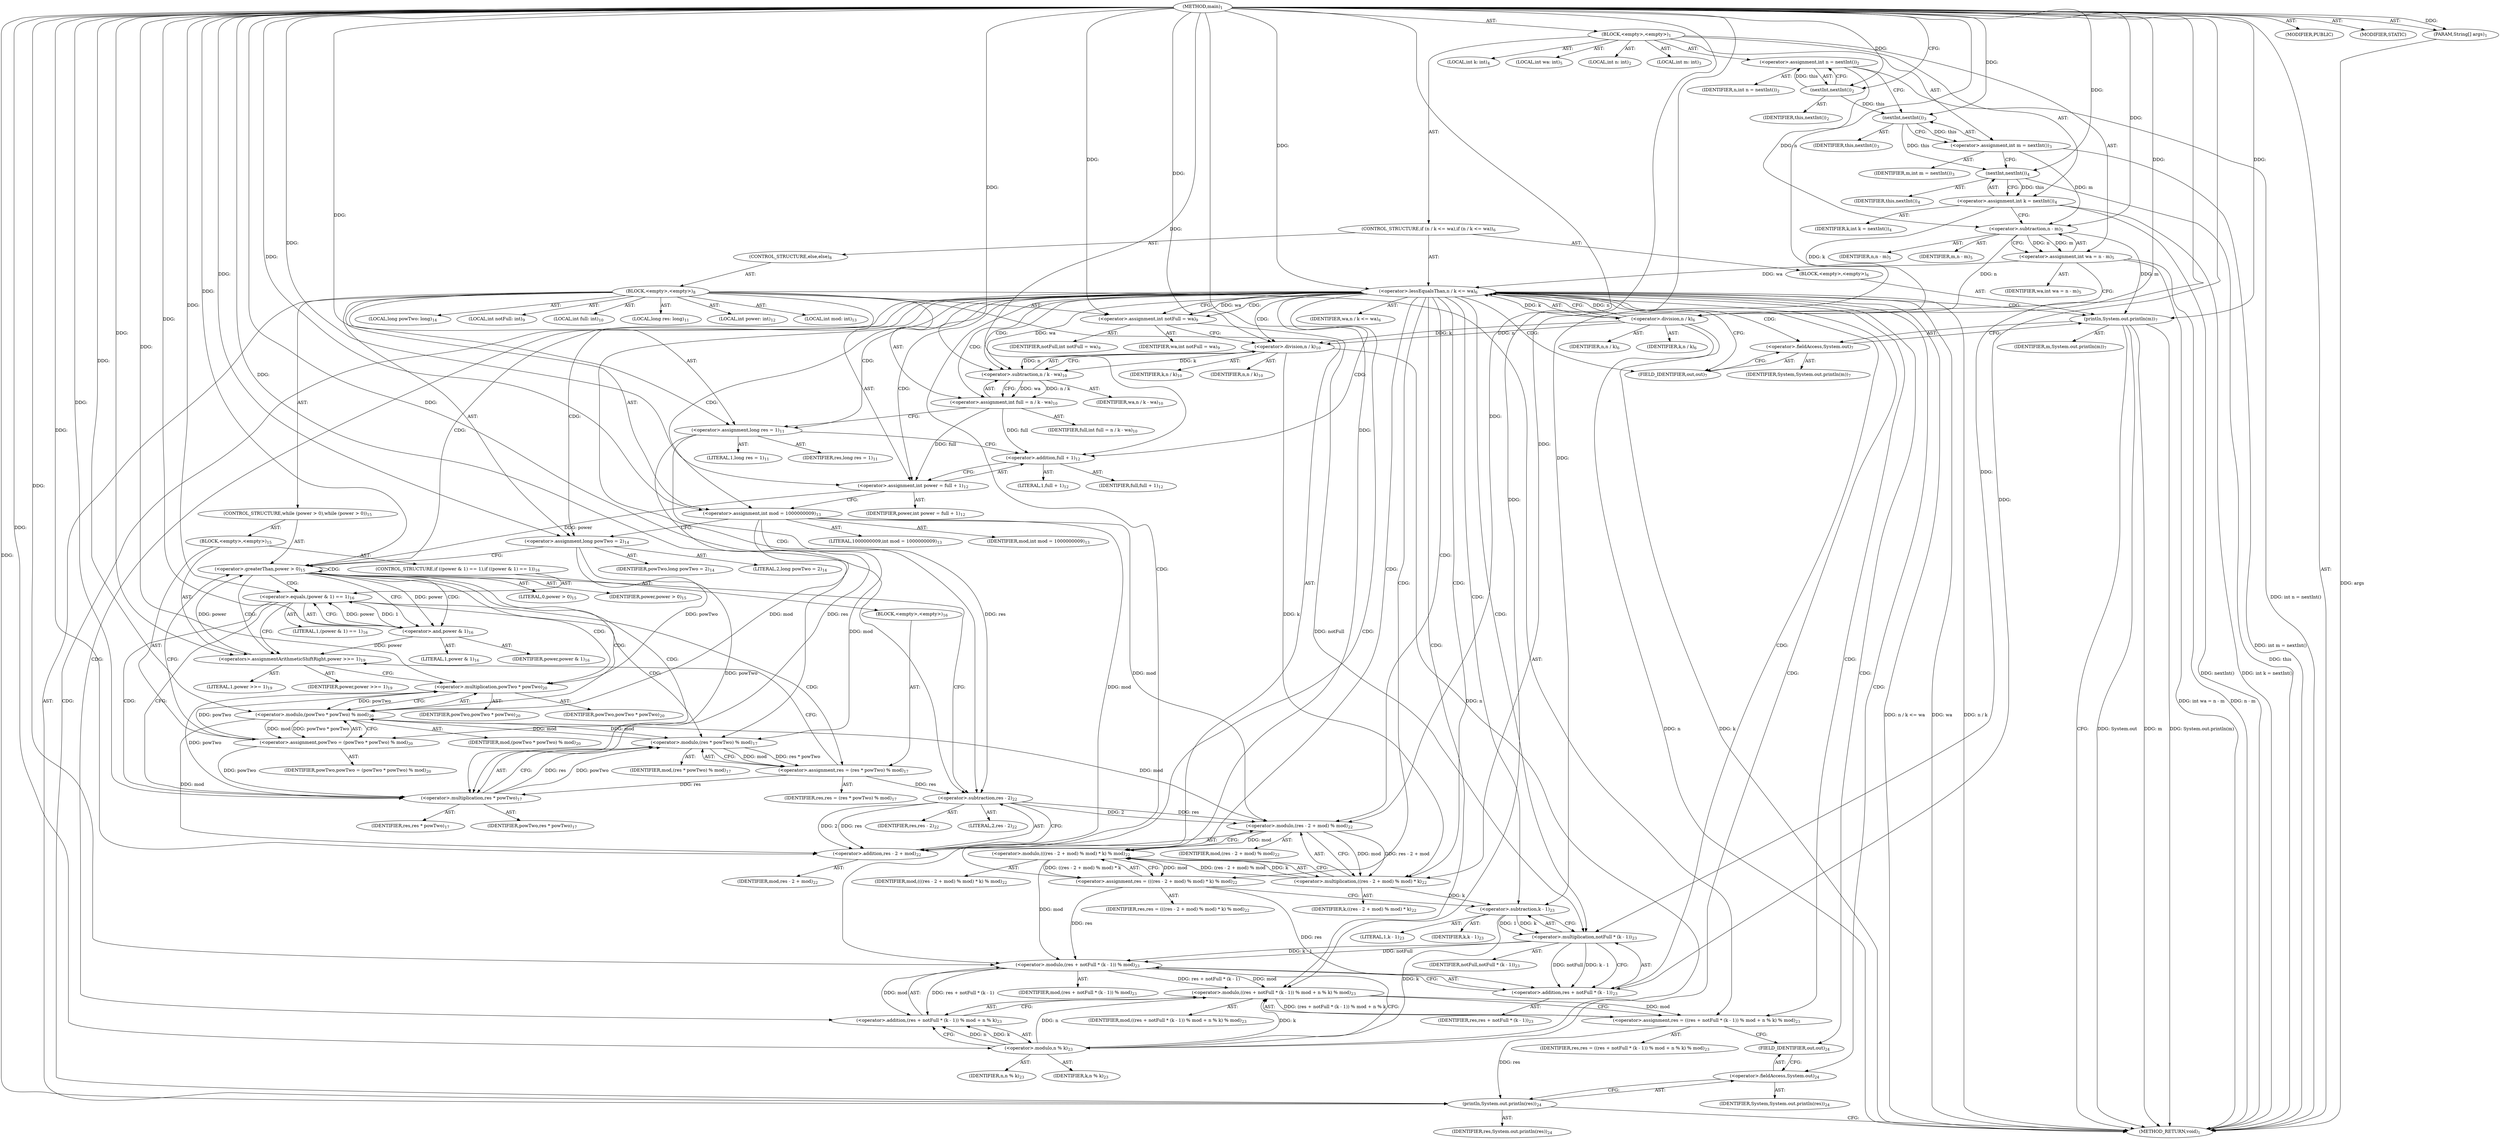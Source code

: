 digraph "main" {  
"17" [label = <(METHOD,main)<SUB>1</SUB>> ]
"18" [label = <(PARAM,String[] args)<SUB>1</SUB>> ]
"19" [label = <(BLOCK,&lt;empty&gt;,&lt;empty&gt;)<SUB>1</SUB>> ]
"20" [label = <(LOCAL,int n: int)<SUB>2</SUB>> ]
"21" [label = <(&lt;operator&gt;.assignment,int n = nextInt())<SUB>2</SUB>> ]
"22" [label = <(IDENTIFIER,n,int n = nextInt())<SUB>2</SUB>> ]
"23" [label = <(nextInt,nextInt())<SUB>2</SUB>> ]
"24" [label = <(IDENTIFIER,this,nextInt())<SUB>2</SUB>> ]
"25" [label = <(LOCAL,int m: int)<SUB>3</SUB>> ]
"26" [label = <(&lt;operator&gt;.assignment,int m = nextInt())<SUB>3</SUB>> ]
"27" [label = <(IDENTIFIER,m,int m = nextInt())<SUB>3</SUB>> ]
"28" [label = <(nextInt,nextInt())<SUB>3</SUB>> ]
"29" [label = <(IDENTIFIER,this,nextInt())<SUB>3</SUB>> ]
"30" [label = <(LOCAL,int k: int)<SUB>4</SUB>> ]
"31" [label = <(&lt;operator&gt;.assignment,int k = nextInt())<SUB>4</SUB>> ]
"32" [label = <(IDENTIFIER,k,int k = nextInt())<SUB>4</SUB>> ]
"33" [label = <(nextInt,nextInt())<SUB>4</SUB>> ]
"34" [label = <(IDENTIFIER,this,nextInt())<SUB>4</SUB>> ]
"35" [label = <(LOCAL,int wa: int)<SUB>5</SUB>> ]
"36" [label = <(&lt;operator&gt;.assignment,int wa = n - m)<SUB>5</SUB>> ]
"37" [label = <(IDENTIFIER,wa,int wa = n - m)<SUB>5</SUB>> ]
"38" [label = <(&lt;operator&gt;.subtraction,n - m)<SUB>5</SUB>> ]
"39" [label = <(IDENTIFIER,n,n - m)<SUB>5</SUB>> ]
"40" [label = <(IDENTIFIER,m,n - m)<SUB>5</SUB>> ]
"41" [label = <(CONTROL_STRUCTURE,if (n / k &lt;= wa),if (n / k &lt;= wa))<SUB>6</SUB>> ]
"42" [label = <(&lt;operator&gt;.lessEqualsThan,n / k &lt;= wa)<SUB>6</SUB>> ]
"43" [label = <(&lt;operator&gt;.division,n / k)<SUB>6</SUB>> ]
"44" [label = <(IDENTIFIER,n,n / k)<SUB>6</SUB>> ]
"45" [label = <(IDENTIFIER,k,n / k)<SUB>6</SUB>> ]
"46" [label = <(IDENTIFIER,wa,n / k &lt;= wa)<SUB>6</SUB>> ]
"47" [label = <(BLOCK,&lt;empty&gt;,&lt;empty&gt;)<SUB>6</SUB>> ]
"48" [label = <(println,System.out.println(m))<SUB>7</SUB>> ]
"49" [label = <(&lt;operator&gt;.fieldAccess,System.out)<SUB>7</SUB>> ]
"50" [label = <(IDENTIFIER,System,System.out.println(m))<SUB>7</SUB>> ]
"51" [label = <(FIELD_IDENTIFIER,out,out)<SUB>7</SUB>> ]
"52" [label = <(IDENTIFIER,m,System.out.println(m))<SUB>7</SUB>> ]
"53" [label = <(CONTROL_STRUCTURE,else,else)<SUB>8</SUB>> ]
"54" [label = <(BLOCK,&lt;empty&gt;,&lt;empty&gt;)<SUB>8</SUB>> ]
"55" [label = <(LOCAL,int notFull: int)<SUB>9</SUB>> ]
"56" [label = <(&lt;operator&gt;.assignment,int notFull = wa)<SUB>9</SUB>> ]
"57" [label = <(IDENTIFIER,notFull,int notFull = wa)<SUB>9</SUB>> ]
"58" [label = <(IDENTIFIER,wa,int notFull = wa)<SUB>9</SUB>> ]
"59" [label = <(LOCAL,int full: int)<SUB>10</SUB>> ]
"60" [label = <(&lt;operator&gt;.assignment,int full = n / k - wa)<SUB>10</SUB>> ]
"61" [label = <(IDENTIFIER,full,int full = n / k - wa)<SUB>10</SUB>> ]
"62" [label = <(&lt;operator&gt;.subtraction,n / k - wa)<SUB>10</SUB>> ]
"63" [label = <(&lt;operator&gt;.division,n / k)<SUB>10</SUB>> ]
"64" [label = <(IDENTIFIER,n,n / k)<SUB>10</SUB>> ]
"65" [label = <(IDENTIFIER,k,n / k)<SUB>10</SUB>> ]
"66" [label = <(IDENTIFIER,wa,n / k - wa)<SUB>10</SUB>> ]
"67" [label = <(LOCAL,long res: long)<SUB>11</SUB>> ]
"68" [label = <(&lt;operator&gt;.assignment,long res = 1)<SUB>11</SUB>> ]
"69" [label = <(IDENTIFIER,res,long res = 1)<SUB>11</SUB>> ]
"70" [label = <(LITERAL,1,long res = 1)<SUB>11</SUB>> ]
"71" [label = <(LOCAL,int power: int)<SUB>12</SUB>> ]
"72" [label = <(&lt;operator&gt;.assignment,int power = full + 1)<SUB>12</SUB>> ]
"73" [label = <(IDENTIFIER,power,int power = full + 1)<SUB>12</SUB>> ]
"74" [label = <(&lt;operator&gt;.addition,full + 1)<SUB>12</SUB>> ]
"75" [label = <(IDENTIFIER,full,full + 1)<SUB>12</SUB>> ]
"76" [label = <(LITERAL,1,full + 1)<SUB>12</SUB>> ]
"77" [label = <(LOCAL,int mod: int)<SUB>13</SUB>> ]
"78" [label = <(&lt;operator&gt;.assignment,int mod = 1000000009)<SUB>13</SUB>> ]
"79" [label = <(IDENTIFIER,mod,int mod = 1000000009)<SUB>13</SUB>> ]
"80" [label = <(LITERAL,1000000009,int mod = 1000000009)<SUB>13</SUB>> ]
"81" [label = <(LOCAL,long powTwo: long)<SUB>14</SUB>> ]
"82" [label = <(&lt;operator&gt;.assignment,long powTwo = 2)<SUB>14</SUB>> ]
"83" [label = <(IDENTIFIER,powTwo,long powTwo = 2)<SUB>14</SUB>> ]
"84" [label = <(LITERAL,2,long powTwo = 2)<SUB>14</SUB>> ]
"85" [label = <(CONTROL_STRUCTURE,while (power &gt; 0),while (power &gt; 0))<SUB>15</SUB>> ]
"86" [label = <(&lt;operator&gt;.greaterThan,power &gt; 0)<SUB>15</SUB>> ]
"87" [label = <(IDENTIFIER,power,power &gt; 0)<SUB>15</SUB>> ]
"88" [label = <(LITERAL,0,power &gt; 0)<SUB>15</SUB>> ]
"89" [label = <(BLOCK,&lt;empty&gt;,&lt;empty&gt;)<SUB>15</SUB>> ]
"90" [label = <(CONTROL_STRUCTURE,if ((power &amp; 1) == 1),if ((power &amp; 1) == 1))<SUB>16</SUB>> ]
"91" [label = <(&lt;operator&gt;.equals,(power &amp; 1) == 1)<SUB>16</SUB>> ]
"92" [label = <(&lt;operator&gt;.and,power &amp; 1)<SUB>16</SUB>> ]
"93" [label = <(IDENTIFIER,power,power &amp; 1)<SUB>16</SUB>> ]
"94" [label = <(LITERAL,1,power &amp; 1)<SUB>16</SUB>> ]
"95" [label = <(LITERAL,1,(power &amp; 1) == 1)<SUB>16</SUB>> ]
"96" [label = <(BLOCK,&lt;empty&gt;,&lt;empty&gt;)<SUB>16</SUB>> ]
"97" [label = <(&lt;operator&gt;.assignment,res = (res * powTwo) % mod)<SUB>17</SUB>> ]
"98" [label = <(IDENTIFIER,res,res = (res * powTwo) % mod)<SUB>17</SUB>> ]
"99" [label = <(&lt;operator&gt;.modulo,(res * powTwo) % mod)<SUB>17</SUB>> ]
"100" [label = <(&lt;operator&gt;.multiplication,res * powTwo)<SUB>17</SUB>> ]
"101" [label = <(IDENTIFIER,res,res * powTwo)<SUB>17</SUB>> ]
"102" [label = <(IDENTIFIER,powTwo,res * powTwo)<SUB>17</SUB>> ]
"103" [label = <(IDENTIFIER,mod,(res * powTwo) % mod)<SUB>17</SUB>> ]
"104" [label = <(&lt;operators&gt;.assignmentArithmeticShiftRight,power &gt;&gt;= 1)<SUB>19</SUB>> ]
"105" [label = <(IDENTIFIER,power,power &gt;&gt;= 1)<SUB>19</SUB>> ]
"106" [label = <(LITERAL,1,power &gt;&gt;= 1)<SUB>19</SUB>> ]
"107" [label = <(&lt;operator&gt;.assignment,powTwo = (powTwo * powTwo) % mod)<SUB>20</SUB>> ]
"108" [label = <(IDENTIFIER,powTwo,powTwo = (powTwo * powTwo) % mod)<SUB>20</SUB>> ]
"109" [label = <(&lt;operator&gt;.modulo,(powTwo * powTwo) % mod)<SUB>20</SUB>> ]
"110" [label = <(&lt;operator&gt;.multiplication,powTwo * powTwo)<SUB>20</SUB>> ]
"111" [label = <(IDENTIFIER,powTwo,powTwo * powTwo)<SUB>20</SUB>> ]
"112" [label = <(IDENTIFIER,powTwo,powTwo * powTwo)<SUB>20</SUB>> ]
"113" [label = <(IDENTIFIER,mod,(powTwo * powTwo) % mod)<SUB>20</SUB>> ]
"114" [label = <(&lt;operator&gt;.assignment,res = (((res - 2 + mod) % mod) * k) % mod)<SUB>22</SUB>> ]
"115" [label = <(IDENTIFIER,res,res = (((res - 2 + mod) % mod) * k) % mod)<SUB>22</SUB>> ]
"116" [label = <(&lt;operator&gt;.modulo,(((res - 2 + mod) % mod) * k) % mod)<SUB>22</SUB>> ]
"117" [label = <(&lt;operator&gt;.multiplication,((res - 2 + mod) % mod) * k)<SUB>22</SUB>> ]
"118" [label = <(&lt;operator&gt;.modulo,(res - 2 + mod) % mod)<SUB>22</SUB>> ]
"119" [label = <(&lt;operator&gt;.addition,res - 2 + mod)<SUB>22</SUB>> ]
"120" [label = <(&lt;operator&gt;.subtraction,res - 2)<SUB>22</SUB>> ]
"121" [label = <(IDENTIFIER,res,res - 2)<SUB>22</SUB>> ]
"122" [label = <(LITERAL,2,res - 2)<SUB>22</SUB>> ]
"123" [label = <(IDENTIFIER,mod,res - 2 + mod)<SUB>22</SUB>> ]
"124" [label = <(IDENTIFIER,mod,(res - 2 + mod) % mod)<SUB>22</SUB>> ]
"125" [label = <(IDENTIFIER,k,((res - 2 + mod) % mod) * k)<SUB>22</SUB>> ]
"126" [label = <(IDENTIFIER,mod,(((res - 2 + mod) % mod) * k) % mod)<SUB>22</SUB>> ]
"127" [label = <(&lt;operator&gt;.assignment,res = ((res + notFull * (k - 1)) % mod + n % k) % mod)<SUB>23</SUB>> ]
"128" [label = <(IDENTIFIER,res,res = ((res + notFull * (k - 1)) % mod + n % k) % mod)<SUB>23</SUB>> ]
"129" [label = <(&lt;operator&gt;.modulo,((res + notFull * (k - 1)) % mod + n % k) % mod)<SUB>23</SUB>> ]
"130" [label = <(&lt;operator&gt;.addition,(res + notFull * (k - 1)) % mod + n % k)<SUB>23</SUB>> ]
"131" [label = <(&lt;operator&gt;.modulo,(res + notFull * (k - 1)) % mod)<SUB>23</SUB>> ]
"132" [label = <(&lt;operator&gt;.addition,res + notFull * (k - 1))<SUB>23</SUB>> ]
"133" [label = <(IDENTIFIER,res,res + notFull * (k - 1))<SUB>23</SUB>> ]
"134" [label = <(&lt;operator&gt;.multiplication,notFull * (k - 1))<SUB>23</SUB>> ]
"135" [label = <(IDENTIFIER,notFull,notFull * (k - 1))<SUB>23</SUB>> ]
"136" [label = <(&lt;operator&gt;.subtraction,k - 1)<SUB>23</SUB>> ]
"137" [label = <(IDENTIFIER,k,k - 1)<SUB>23</SUB>> ]
"138" [label = <(LITERAL,1,k - 1)<SUB>23</SUB>> ]
"139" [label = <(IDENTIFIER,mod,(res + notFull * (k - 1)) % mod)<SUB>23</SUB>> ]
"140" [label = <(&lt;operator&gt;.modulo,n % k)<SUB>23</SUB>> ]
"141" [label = <(IDENTIFIER,n,n % k)<SUB>23</SUB>> ]
"142" [label = <(IDENTIFIER,k,n % k)<SUB>23</SUB>> ]
"143" [label = <(IDENTIFIER,mod,((res + notFull * (k - 1)) % mod + n % k) % mod)<SUB>23</SUB>> ]
"144" [label = <(println,System.out.println(res))<SUB>24</SUB>> ]
"145" [label = <(&lt;operator&gt;.fieldAccess,System.out)<SUB>24</SUB>> ]
"146" [label = <(IDENTIFIER,System,System.out.println(res))<SUB>24</SUB>> ]
"147" [label = <(FIELD_IDENTIFIER,out,out)<SUB>24</SUB>> ]
"148" [label = <(IDENTIFIER,res,System.out.println(res))<SUB>24</SUB>> ]
"149" [label = <(MODIFIER,PUBLIC)> ]
"150" [label = <(MODIFIER,STATIC)> ]
"151" [label = <(METHOD_RETURN,void)<SUB>1</SUB>> ]
  "17" -> "18"  [ label = "AST: "] 
  "17" -> "19"  [ label = "AST: "] 
  "17" -> "149"  [ label = "AST: "] 
  "17" -> "150"  [ label = "AST: "] 
  "17" -> "151"  [ label = "AST: "] 
  "19" -> "20"  [ label = "AST: "] 
  "19" -> "21"  [ label = "AST: "] 
  "19" -> "25"  [ label = "AST: "] 
  "19" -> "26"  [ label = "AST: "] 
  "19" -> "30"  [ label = "AST: "] 
  "19" -> "31"  [ label = "AST: "] 
  "19" -> "35"  [ label = "AST: "] 
  "19" -> "36"  [ label = "AST: "] 
  "19" -> "41"  [ label = "AST: "] 
  "21" -> "22"  [ label = "AST: "] 
  "21" -> "23"  [ label = "AST: "] 
  "23" -> "24"  [ label = "AST: "] 
  "26" -> "27"  [ label = "AST: "] 
  "26" -> "28"  [ label = "AST: "] 
  "28" -> "29"  [ label = "AST: "] 
  "31" -> "32"  [ label = "AST: "] 
  "31" -> "33"  [ label = "AST: "] 
  "33" -> "34"  [ label = "AST: "] 
  "36" -> "37"  [ label = "AST: "] 
  "36" -> "38"  [ label = "AST: "] 
  "38" -> "39"  [ label = "AST: "] 
  "38" -> "40"  [ label = "AST: "] 
  "41" -> "42"  [ label = "AST: "] 
  "41" -> "47"  [ label = "AST: "] 
  "41" -> "53"  [ label = "AST: "] 
  "42" -> "43"  [ label = "AST: "] 
  "42" -> "46"  [ label = "AST: "] 
  "43" -> "44"  [ label = "AST: "] 
  "43" -> "45"  [ label = "AST: "] 
  "47" -> "48"  [ label = "AST: "] 
  "48" -> "49"  [ label = "AST: "] 
  "48" -> "52"  [ label = "AST: "] 
  "49" -> "50"  [ label = "AST: "] 
  "49" -> "51"  [ label = "AST: "] 
  "53" -> "54"  [ label = "AST: "] 
  "54" -> "55"  [ label = "AST: "] 
  "54" -> "56"  [ label = "AST: "] 
  "54" -> "59"  [ label = "AST: "] 
  "54" -> "60"  [ label = "AST: "] 
  "54" -> "67"  [ label = "AST: "] 
  "54" -> "68"  [ label = "AST: "] 
  "54" -> "71"  [ label = "AST: "] 
  "54" -> "72"  [ label = "AST: "] 
  "54" -> "77"  [ label = "AST: "] 
  "54" -> "78"  [ label = "AST: "] 
  "54" -> "81"  [ label = "AST: "] 
  "54" -> "82"  [ label = "AST: "] 
  "54" -> "85"  [ label = "AST: "] 
  "54" -> "114"  [ label = "AST: "] 
  "54" -> "127"  [ label = "AST: "] 
  "54" -> "144"  [ label = "AST: "] 
  "56" -> "57"  [ label = "AST: "] 
  "56" -> "58"  [ label = "AST: "] 
  "60" -> "61"  [ label = "AST: "] 
  "60" -> "62"  [ label = "AST: "] 
  "62" -> "63"  [ label = "AST: "] 
  "62" -> "66"  [ label = "AST: "] 
  "63" -> "64"  [ label = "AST: "] 
  "63" -> "65"  [ label = "AST: "] 
  "68" -> "69"  [ label = "AST: "] 
  "68" -> "70"  [ label = "AST: "] 
  "72" -> "73"  [ label = "AST: "] 
  "72" -> "74"  [ label = "AST: "] 
  "74" -> "75"  [ label = "AST: "] 
  "74" -> "76"  [ label = "AST: "] 
  "78" -> "79"  [ label = "AST: "] 
  "78" -> "80"  [ label = "AST: "] 
  "82" -> "83"  [ label = "AST: "] 
  "82" -> "84"  [ label = "AST: "] 
  "85" -> "86"  [ label = "AST: "] 
  "85" -> "89"  [ label = "AST: "] 
  "86" -> "87"  [ label = "AST: "] 
  "86" -> "88"  [ label = "AST: "] 
  "89" -> "90"  [ label = "AST: "] 
  "89" -> "104"  [ label = "AST: "] 
  "89" -> "107"  [ label = "AST: "] 
  "90" -> "91"  [ label = "AST: "] 
  "90" -> "96"  [ label = "AST: "] 
  "91" -> "92"  [ label = "AST: "] 
  "91" -> "95"  [ label = "AST: "] 
  "92" -> "93"  [ label = "AST: "] 
  "92" -> "94"  [ label = "AST: "] 
  "96" -> "97"  [ label = "AST: "] 
  "97" -> "98"  [ label = "AST: "] 
  "97" -> "99"  [ label = "AST: "] 
  "99" -> "100"  [ label = "AST: "] 
  "99" -> "103"  [ label = "AST: "] 
  "100" -> "101"  [ label = "AST: "] 
  "100" -> "102"  [ label = "AST: "] 
  "104" -> "105"  [ label = "AST: "] 
  "104" -> "106"  [ label = "AST: "] 
  "107" -> "108"  [ label = "AST: "] 
  "107" -> "109"  [ label = "AST: "] 
  "109" -> "110"  [ label = "AST: "] 
  "109" -> "113"  [ label = "AST: "] 
  "110" -> "111"  [ label = "AST: "] 
  "110" -> "112"  [ label = "AST: "] 
  "114" -> "115"  [ label = "AST: "] 
  "114" -> "116"  [ label = "AST: "] 
  "116" -> "117"  [ label = "AST: "] 
  "116" -> "126"  [ label = "AST: "] 
  "117" -> "118"  [ label = "AST: "] 
  "117" -> "125"  [ label = "AST: "] 
  "118" -> "119"  [ label = "AST: "] 
  "118" -> "124"  [ label = "AST: "] 
  "119" -> "120"  [ label = "AST: "] 
  "119" -> "123"  [ label = "AST: "] 
  "120" -> "121"  [ label = "AST: "] 
  "120" -> "122"  [ label = "AST: "] 
  "127" -> "128"  [ label = "AST: "] 
  "127" -> "129"  [ label = "AST: "] 
  "129" -> "130"  [ label = "AST: "] 
  "129" -> "143"  [ label = "AST: "] 
  "130" -> "131"  [ label = "AST: "] 
  "130" -> "140"  [ label = "AST: "] 
  "131" -> "132"  [ label = "AST: "] 
  "131" -> "139"  [ label = "AST: "] 
  "132" -> "133"  [ label = "AST: "] 
  "132" -> "134"  [ label = "AST: "] 
  "134" -> "135"  [ label = "AST: "] 
  "134" -> "136"  [ label = "AST: "] 
  "136" -> "137"  [ label = "AST: "] 
  "136" -> "138"  [ label = "AST: "] 
  "140" -> "141"  [ label = "AST: "] 
  "140" -> "142"  [ label = "AST: "] 
  "144" -> "145"  [ label = "AST: "] 
  "144" -> "148"  [ label = "AST: "] 
  "145" -> "146"  [ label = "AST: "] 
  "145" -> "147"  [ label = "AST: "] 
  "21" -> "28"  [ label = "CFG: "] 
  "26" -> "33"  [ label = "CFG: "] 
  "31" -> "38"  [ label = "CFG: "] 
  "36" -> "43"  [ label = "CFG: "] 
  "23" -> "21"  [ label = "CFG: "] 
  "28" -> "26"  [ label = "CFG: "] 
  "33" -> "31"  [ label = "CFG: "] 
  "38" -> "36"  [ label = "CFG: "] 
  "42" -> "51"  [ label = "CFG: "] 
  "42" -> "56"  [ label = "CFG: "] 
  "43" -> "42"  [ label = "CFG: "] 
  "48" -> "151"  [ label = "CFG: "] 
  "49" -> "48"  [ label = "CFG: "] 
  "56" -> "63"  [ label = "CFG: "] 
  "60" -> "68"  [ label = "CFG: "] 
  "68" -> "74"  [ label = "CFG: "] 
  "72" -> "78"  [ label = "CFG: "] 
  "78" -> "82"  [ label = "CFG: "] 
  "82" -> "86"  [ label = "CFG: "] 
  "114" -> "136"  [ label = "CFG: "] 
  "127" -> "147"  [ label = "CFG: "] 
  "144" -> "151"  [ label = "CFG: "] 
  "51" -> "49"  [ label = "CFG: "] 
  "62" -> "60"  [ label = "CFG: "] 
  "74" -> "72"  [ label = "CFG: "] 
  "86" -> "92"  [ label = "CFG: "] 
  "86" -> "120"  [ label = "CFG: "] 
  "116" -> "114"  [ label = "CFG: "] 
  "129" -> "127"  [ label = "CFG: "] 
  "145" -> "144"  [ label = "CFG: "] 
  "63" -> "62"  [ label = "CFG: "] 
  "104" -> "110"  [ label = "CFG: "] 
  "107" -> "86"  [ label = "CFG: "] 
  "117" -> "116"  [ label = "CFG: "] 
  "130" -> "129"  [ label = "CFG: "] 
  "147" -> "145"  [ label = "CFG: "] 
  "91" -> "100"  [ label = "CFG: "] 
  "91" -> "104"  [ label = "CFG: "] 
  "109" -> "107"  [ label = "CFG: "] 
  "118" -> "117"  [ label = "CFG: "] 
  "131" -> "140"  [ label = "CFG: "] 
  "140" -> "130"  [ label = "CFG: "] 
  "92" -> "91"  [ label = "CFG: "] 
  "97" -> "104"  [ label = "CFG: "] 
  "110" -> "109"  [ label = "CFG: "] 
  "119" -> "118"  [ label = "CFG: "] 
  "132" -> "131"  [ label = "CFG: "] 
  "99" -> "97"  [ label = "CFG: "] 
  "120" -> "119"  [ label = "CFG: "] 
  "134" -> "132"  [ label = "CFG: "] 
  "100" -> "99"  [ label = "CFG: "] 
  "136" -> "134"  [ label = "CFG: "] 
  "17" -> "23"  [ label = "CFG: "] 
  "18" -> "151"  [ label = "DDG: args"] 
  "21" -> "151"  [ label = "DDG: int n = nextInt()"] 
  "26" -> "151"  [ label = "DDG: int m = nextInt()"] 
  "33" -> "151"  [ label = "DDG: this"] 
  "31" -> "151"  [ label = "DDG: nextInt()"] 
  "31" -> "151"  [ label = "DDG: int k = nextInt()"] 
  "36" -> "151"  [ label = "DDG: n - m"] 
  "36" -> "151"  [ label = "DDG: int wa = n - m"] 
  "43" -> "151"  [ label = "DDG: n"] 
  "43" -> "151"  [ label = "DDG: k"] 
  "42" -> "151"  [ label = "DDG: n / k"] 
  "42" -> "151"  [ label = "DDG: wa"] 
  "42" -> "151"  [ label = "DDG: n / k &lt;= wa"] 
  "48" -> "151"  [ label = "DDG: System.out"] 
  "48" -> "151"  [ label = "DDG: m"] 
  "48" -> "151"  [ label = "DDG: System.out.println(m)"] 
  "17" -> "18"  [ label = "DDG: "] 
  "23" -> "21"  [ label = "DDG: this"] 
  "28" -> "26"  [ label = "DDG: this"] 
  "33" -> "31"  [ label = "DDG: this"] 
  "38" -> "36"  [ label = "DDG: n"] 
  "38" -> "36"  [ label = "DDG: m"] 
  "17" -> "23"  [ label = "DDG: "] 
  "23" -> "28"  [ label = "DDG: this"] 
  "17" -> "28"  [ label = "DDG: "] 
  "28" -> "33"  [ label = "DDG: this"] 
  "17" -> "33"  [ label = "DDG: "] 
  "21" -> "38"  [ label = "DDG: n"] 
  "17" -> "38"  [ label = "DDG: "] 
  "26" -> "38"  [ label = "DDG: m"] 
  "43" -> "42"  [ label = "DDG: n"] 
  "43" -> "42"  [ label = "DDG: k"] 
  "36" -> "42"  [ label = "DDG: wa"] 
  "17" -> "42"  [ label = "DDG: "] 
  "38" -> "43"  [ label = "DDG: n"] 
  "17" -> "43"  [ label = "DDG: "] 
  "31" -> "43"  [ label = "DDG: k"] 
  "38" -> "48"  [ label = "DDG: m"] 
  "17" -> "48"  [ label = "DDG: "] 
  "42" -> "56"  [ label = "DDG: wa"] 
  "17" -> "56"  [ label = "DDG: "] 
  "62" -> "60"  [ label = "DDG: n / k"] 
  "62" -> "60"  [ label = "DDG: wa"] 
  "17" -> "68"  [ label = "DDG: "] 
  "60" -> "72"  [ label = "DDG: full"] 
  "17" -> "72"  [ label = "DDG: "] 
  "17" -> "78"  [ label = "DDG: "] 
  "17" -> "82"  [ label = "DDG: "] 
  "116" -> "114"  [ label = "DDG: ((res - 2 + mod) % mod) * k"] 
  "116" -> "114"  [ label = "DDG: mod"] 
  "129" -> "127"  [ label = "DDG: (res + notFull * (k - 1)) % mod + n % k"] 
  "129" -> "127"  [ label = "DDG: mod"] 
  "127" -> "144"  [ label = "DDG: res"] 
  "17" -> "144"  [ label = "DDG: "] 
  "63" -> "62"  [ label = "DDG: n"] 
  "63" -> "62"  [ label = "DDG: k"] 
  "17" -> "62"  [ label = "DDG: "] 
  "42" -> "62"  [ label = "DDG: wa"] 
  "60" -> "74"  [ label = "DDG: full"] 
  "17" -> "74"  [ label = "DDG: "] 
  "72" -> "86"  [ label = "DDG: power"] 
  "104" -> "86"  [ label = "DDG: power"] 
  "17" -> "86"  [ label = "DDG: "] 
  "17" -> "104"  [ label = "DDG: "] 
  "109" -> "107"  [ label = "DDG: powTwo * powTwo"] 
  "109" -> "107"  [ label = "DDG: mod"] 
  "117" -> "116"  [ label = "DDG: (res - 2 + mod) % mod"] 
  "117" -> "116"  [ label = "DDG: k"] 
  "118" -> "116"  [ label = "DDG: mod"] 
  "17" -> "116"  [ label = "DDG: "] 
  "131" -> "129"  [ label = "DDG: res + notFull * (k - 1)"] 
  "131" -> "129"  [ label = "DDG: mod"] 
  "140" -> "129"  [ label = "DDG: n"] 
  "140" -> "129"  [ label = "DDG: k"] 
  "17" -> "129"  [ label = "DDG: "] 
  "43" -> "63"  [ label = "DDG: n"] 
  "17" -> "63"  [ label = "DDG: "] 
  "43" -> "63"  [ label = "DDG: k"] 
  "92" -> "104"  [ label = "DDG: power"] 
  "118" -> "117"  [ label = "DDG: res - 2 + mod"] 
  "118" -> "117"  [ label = "DDG: mod"] 
  "63" -> "117"  [ label = "DDG: k"] 
  "17" -> "117"  [ label = "DDG: "] 
  "131" -> "130"  [ label = "DDG: res + notFull * (k - 1)"] 
  "131" -> "130"  [ label = "DDG: mod"] 
  "140" -> "130"  [ label = "DDG: n"] 
  "140" -> "130"  [ label = "DDG: k"] 
  "92" -> "91"  [ label = "DDG: power"] 
  "92" -> "91"  [ label = "DDG: 1"] 
  "17" -> "91"  [ label = "DDG: "] 
  "99" -> "97"  [ label = "DDG: res * powTwo"] 
  "99" -> "97"  [ label = "DDG: mod"] 
  "110" -> "109"  [ label = "DDG: powTwo"] 
  "78" -> "109"  [ label = "DDG: mod"] 
  "99" -> "109"  [ label = "DDG: mod"] 
  "17" -> "109"  [ label = "DDG: "] 
  "120" -> "118"  [ label = "DDG: res"] 
  "120" -> "118"  [ label = "DDG: 2"] 
  "78" -> "118"  [ label = "DDG: mod"] 
  "109" -> "118"  [ label = "DDG: mod"] 
  "17" -> "118"  [ label = "DDG: "] 
  "114" -> "131"  [ label = "DDG: res"] 
  "17" -> "131"  [ label = "DDG: "] 
  "134" -> "131"  [ label = "DDG: notFull"] 
  "134" -> "131"  [ label = "DDG: k - 1"] 
  "116" -> "131"  [ label = "DDG: mod"] 
  "63" -> "140"  [ label = "DDG: n"] 
  "17" -> "140"  [ label = "DDG: "] 
  "136" -> "140"  [ label = "DDG: k"] 
  "86" -> "92"  [ label = "DDG: power"] 
  "17" -> "92"  [ label = "DDG: "] 
  "82" -> "110"  [ label = "DDG: powTwo"] 
  "100" -> "110"  [ label = "DDG: powTwo"] 
  "107" -> "110"  [ label = "DDG: powTwo"] 
  "17" -> "110"  [ label = "DDG: "] 
  "120" -> "119"  [ label = "DDG: res"] 
  "120" -> "119"  [ label = "DDG: 2"] 
  "78" -> "119"  [ label = "DDG: mod"] 
  "109" -> "119"  [ label = "DDG: mod"] 
  "17" -> "119"  [ label = "DDG: "] 
  "114" -> "132"  [ label = "DDG: res"] 
  "17" -> "132"  [ label = "DDG: "] 
  "134" -> "132"  [ label = "DDG: notFull"] 
  "134" -> "132"  [ label = "DDG: k - 1"] 
  "100" -> "99"  [ label = "DDG: res"] 
  "100" -> "99"  [ label = "DDG: powTwo"] 
  "78" -> "99"  [ label = "DDG: mod"] 
  "109" -> "99"  [ label = "DDG: mod"] 
  "17" -> "99"  [ label = "DDG: "] 
  "68" -> "120"  [ label = "DDG: res"] 
  "97" -> "120"  [ label = "DDG: res"] 
  "17" -> "120"  [ label = "DDG: "] 
  "56" -> "134"  [ label = "DDG: notFull"] 
  "17" -> "134"  [ label = "DDG: "] 
  "136" -> "134"  [ label = "DDG: k"] 
  "136" -> "134"  [ label = "DDG: 1"] 
  "68" -> "100"  [ label = "DDG: res"] 
  "97" -> "100"  [ label = "DDG: res"] 
  "17" -> "100"  [ label = "DDG: "] 
  "82" -> "100"  [ label = "DDG: powTwo"] 
  "107" -> "100"  [ label = "DDG: powTwo"] 
  "117" -> "136"  [ label = "DDG: k"] 
  "17" -> "136"  [ label = "DDG: "] 
  "42" -> "48"  [ label = "CDG: "] 
  "42" -> "68"  [ label = "CDG: "] 
  "42" -> "49"  [ label = "CDG: "] 
  "42" -> "60"  [ label = "CDG: "] 
  "42" -> "51"  [ label = "CDG: "] 
  "42" -> "120"  [ label = "CDG: "] 
  "42" -> "136"  [ label = "CDG: "] 
  "42" -> "116"  [ label = "CDG: "] 
  "42" -> "145"  [ label = "CDG: "] 
  "42" -> "114"  [ label = "CDG: "] 
  "42" -> "131"  [ label = "CDG: "] 
  "42" -> "72"  [ label = "CDG: "] 
  "42" -> "56"  [ label = "CDG: "] 
  "42" -> "132"  [ label = "CDG: "] 
  "42" -> "74"  [ label = "CDG: "] 
  "42" -> "119"  [ label = "CDG: "] 
  "42" -> "144"  [ label = "CDG: "] 
  "42" -> "129"  [ label = "CDG: "] 
  "42" -> "134"  [ label = "CDG: "] 
  "42" -> "82"  [ label = "CDG: "] 
  "42" -> "140"  [ label = "CDG: "] 
  "42" -> "130"  [ label = "CDG: "] 
  "42" -> "118"  [ label = "CDG: "] 
  "42" -> "147"  [ label = "CDG: "] 
  "42" -> "117"  [ label = "CDG: "] 
  "42" -> "63"  [ label = "CDG: "] 
  "42" -> "127"  [ label = "CDG: "] 
  "42" -> "78"  [ label = "CDG: "] 
  "42" -> "62"  [ label = "CDG: "] 
  "42" -> "86"  [ label = "CDG: "] 
  "86" -> "107"  [ label = "CDG: "] 
  "86" -> "104"  [ label = "CDG: "] 
  "86" -> "92"  [ label = "CDG: "] 
  "86" -> "91"  [ label = "CDG: "] 
  "86" -> "110"  [ label = "CDG: "] 
  "86" -> "109"  [ label = "CDG: "] 
  "86" -> "86"  [ label = "CDG: "] 
  "91" -> "99"  [ label = "CDG: "] 
  "91" -> "97"  [ label = "CDG: "] 
  "91" -> "100"  [ label = "CDG: "] 
}
